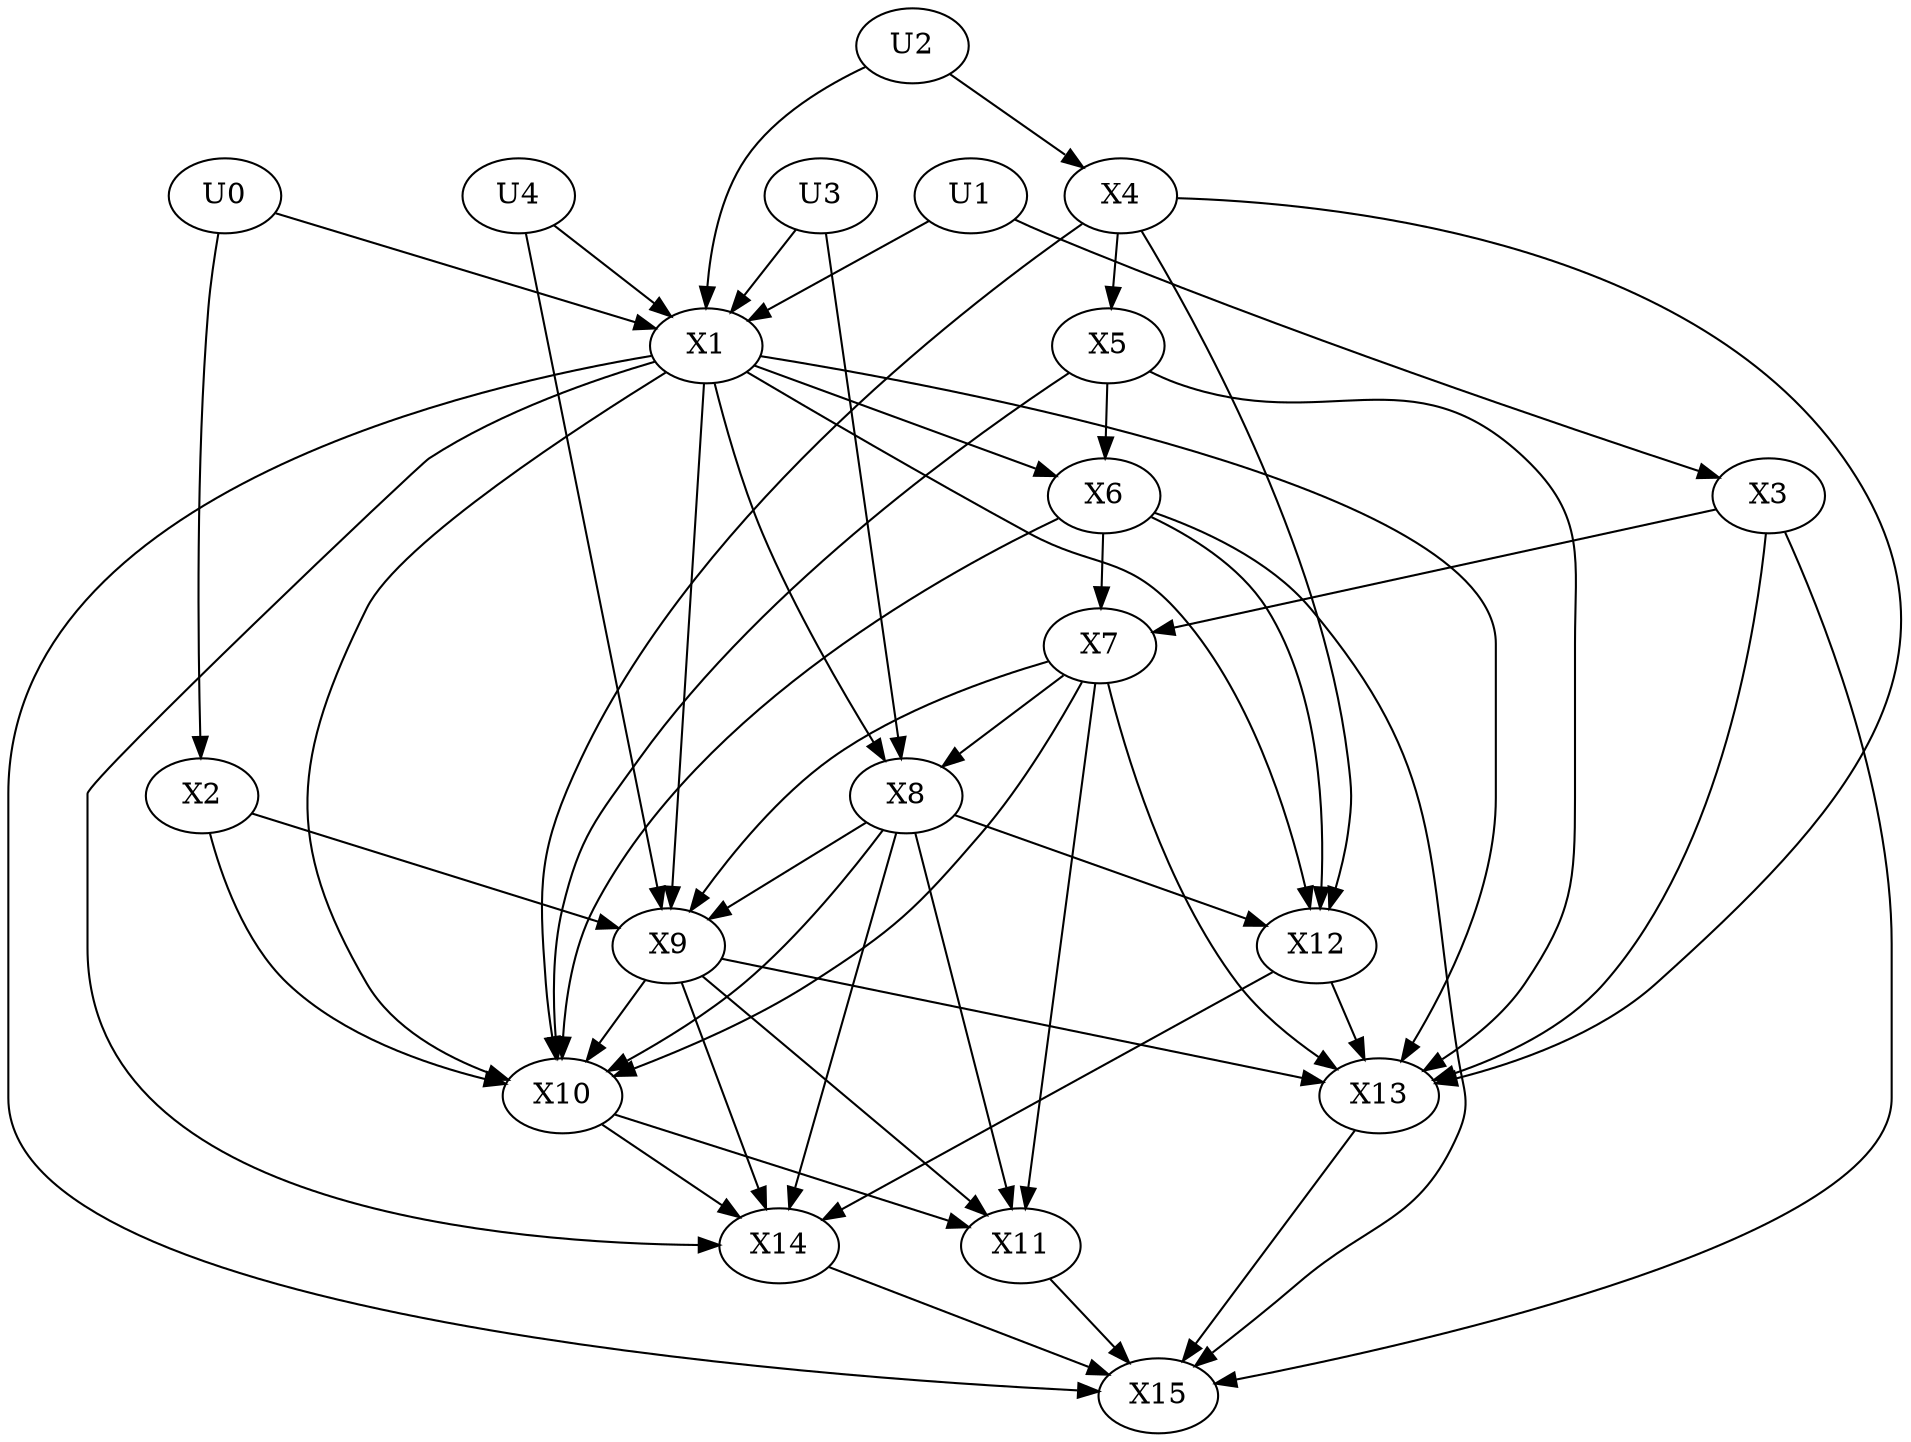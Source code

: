 digraph {
	0 [label=U0]
	1 [label=U1]
	2 [label=U2]
	3 [label=U3]
	4 [label=U4]
	5 [label=X1]
	6 [label=X10]
	7 [label=X11]
	8 [label=X12]
	9 [label=X13]
	10 [label=X14]
	11 [label=X15]
	12 [label=X2]
	13 [label=X3]
	14 [label=X4]
	15 [label=X5]
	16 [label=X6]
	17 [label=X7]
	18 [label=X8]
	19 [label=X9]
	0 -> 5
	1 -> 5
	2 -> 5
	3 -> 5
	4 -> 5
	19 -> 6
	15 -> 6
	18 -> 6
	17 -> 6
	5 -> 6
	12 -> 6
	14 -> 6
	16 -> 6
	18 -> 7
	17 -> 7
	19 -> 7
	6 -> 7
	18 -> 8
	5 -> 8
	14 -> 8
	16 -> 8
	19 -> 9
	15 -> 9
	17 -> 9
	5 -> 9
	14 -> 9
	8 -> 9
	13 -> 9
	19 -> 10
	6 -> 10
	18 -> 10
	5 -> 10
	8 -> 10
	5 -> 11
	7 -> 11
	16 -> 11
	10 -> 11
	13 -> 11
	9 -> 11
	0 -> 12
	1 -> 13
	2 -> 14
	14 -> 15
	5 -> 16
	15 -> 16
	16 -> 17
	13 -> 17
	3 -> 18
	5 -> 18
	17 -> 18
	4 -> 19
	12 -> 19
	18 -> 19
	17 -> 19
	5 -> 19
}
